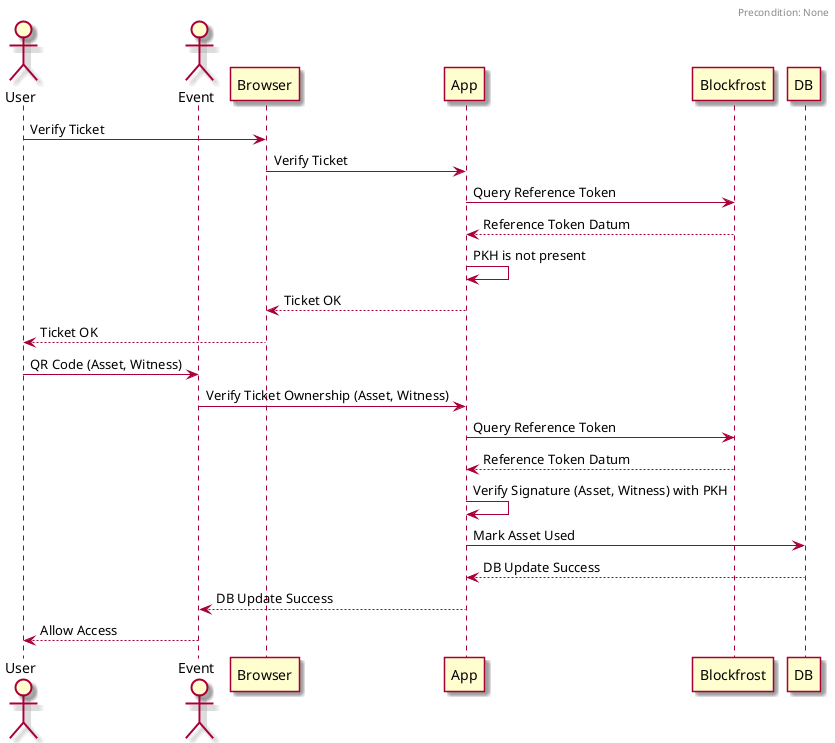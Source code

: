 @startuml verify-ticket

skin rose
header Precondition: None
actor User
actor Event
User -> Browser : Verify Ticket
Browser -> App : Verify Ticket
App -> Blockfrost : Query Reference Token
Blockfrost --> App : Reference Token Datum
App -> App : PKH is not present
App --> Browser : Ticket OK
Browser --> User : Ticket OK

User -> Event : QR Code (Asset, Witness)
Event -> App : Verify Ticket Ownership (Asset, Witness)
App -> Blockfrost : Query Reference Token
Blockfrost --> App : Reference Token Datum
App -> App : Verify Signature (Asset, Witness) with PKH
App -> DB : Mark Asset Used
DB --> App : DB Update Success
App --> Event: DB Update Success
Event --> User : Allow Access
   
@enduml